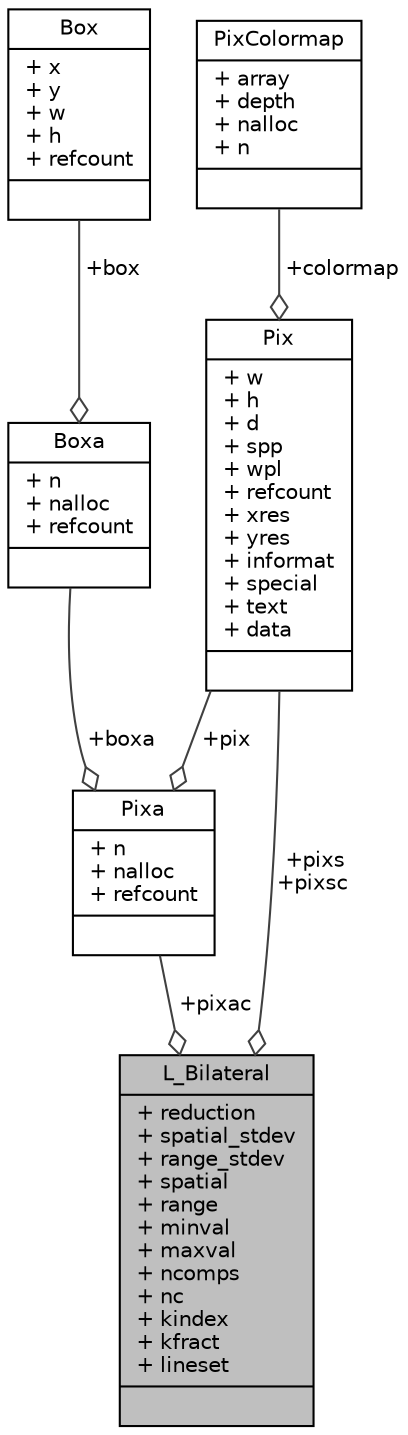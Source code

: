 digraph "L_Bilateral"
{
 // LATEX_PDF_SIZE
  edge [fontname="Helvetica",fontsize="10",labelfontname="Helvetica",labelfontsize="10"];
  node [fontname="Helvetica",fontsize="10",shape=record];
  Node1 [label="{L_Bilateral\n|+ reduction\l+ spatial_stdev\l+ range_stdev\l+ spatial\l+ range\l+ minval\l+ maxval\l+ ncomps\l+ nc\l+ kindex\l+ kfract\l+ lineset\l|}",height=0.2,width=0.4,color="black", fillcolor="grey75", style="filled", fontcolor="black",tooltip=" "];
  Node2 -> Node1 [color="grey25",fontsize="10",style="solid",label=" +pixs\n+pixsc" ,arrowhead="odiamond",fontname="Helvetica"];
  Node2 [label="{Pix\n|+ w\l+ h\l+ d\l+ spp\l+ wpl\l+ refcount\l+ xres\l+ yres\l+ informat\l+ special\l+ text\l+ data\l|}",height=0.2,width=0.4,color="black", fillcolor="white", style="filled",URL="$struct_pix.html",tooltip=" "];
  Node3 -> Node2 [color="grey25",fontsize="10",style="solid",label=" +colormap" ,arrowhead="odiamond",fontname="Helvetica"];
  Node3 [label="{PixColormap\n|+ array\l+ depth\l+ nalloc\l+ n\l|}",height=0.2,width=0.4,color="black", fillcolor="white", style="filled",URL="$struct_pix_colormap.html",tooltip=" "];
  Node4 -> Node1 [color="grey25",fontsize="10",style="solid",label=" +pixac" ,arrowhead="odiamond",fontname="Helvetica"];
  Node4 [label="{Pixa\n|+ n\l+ nalloc\l+ refcount\l|}",height=0.2,width=0.4,color="black", fillcolor="white", style="filled",URL="$struct_pixa.html",tooltip=" "];
  Node2 -> Node4 [color="grey25",fontsize="10",style="solid",label=" +pix" ,arrowhead="odiamond",fontname="Helvetica"];
  Node5 -> Node4 [color="grey25",fontsize="10",style="solid",label=" +boxa" ,arrowhead="odiamond",fontname="Helvetica"];
  Node5 [label="{Boxa\n|+ n\l+ nalloc\l+ refcount\l|}",height=0.2,width=0.4,color="black", fillcolor="white", style="filled",URL="$struct_boxa.html",tooltip=" "];
  Node6 -> Node5 [color="grey25",fontsize="10",style="solid",label=" +box" ,arrowhead="odiamond",fontname="Helvetica"];
  Node6 [label="{Box\n|+ x\l+ y\l+ w\l+ h\l+ refcount\l|}",height=0.2,width=0.4,color="black", fillcolor="white", style="filled",URL="$struct_box.html",tooltip=" "];
}
